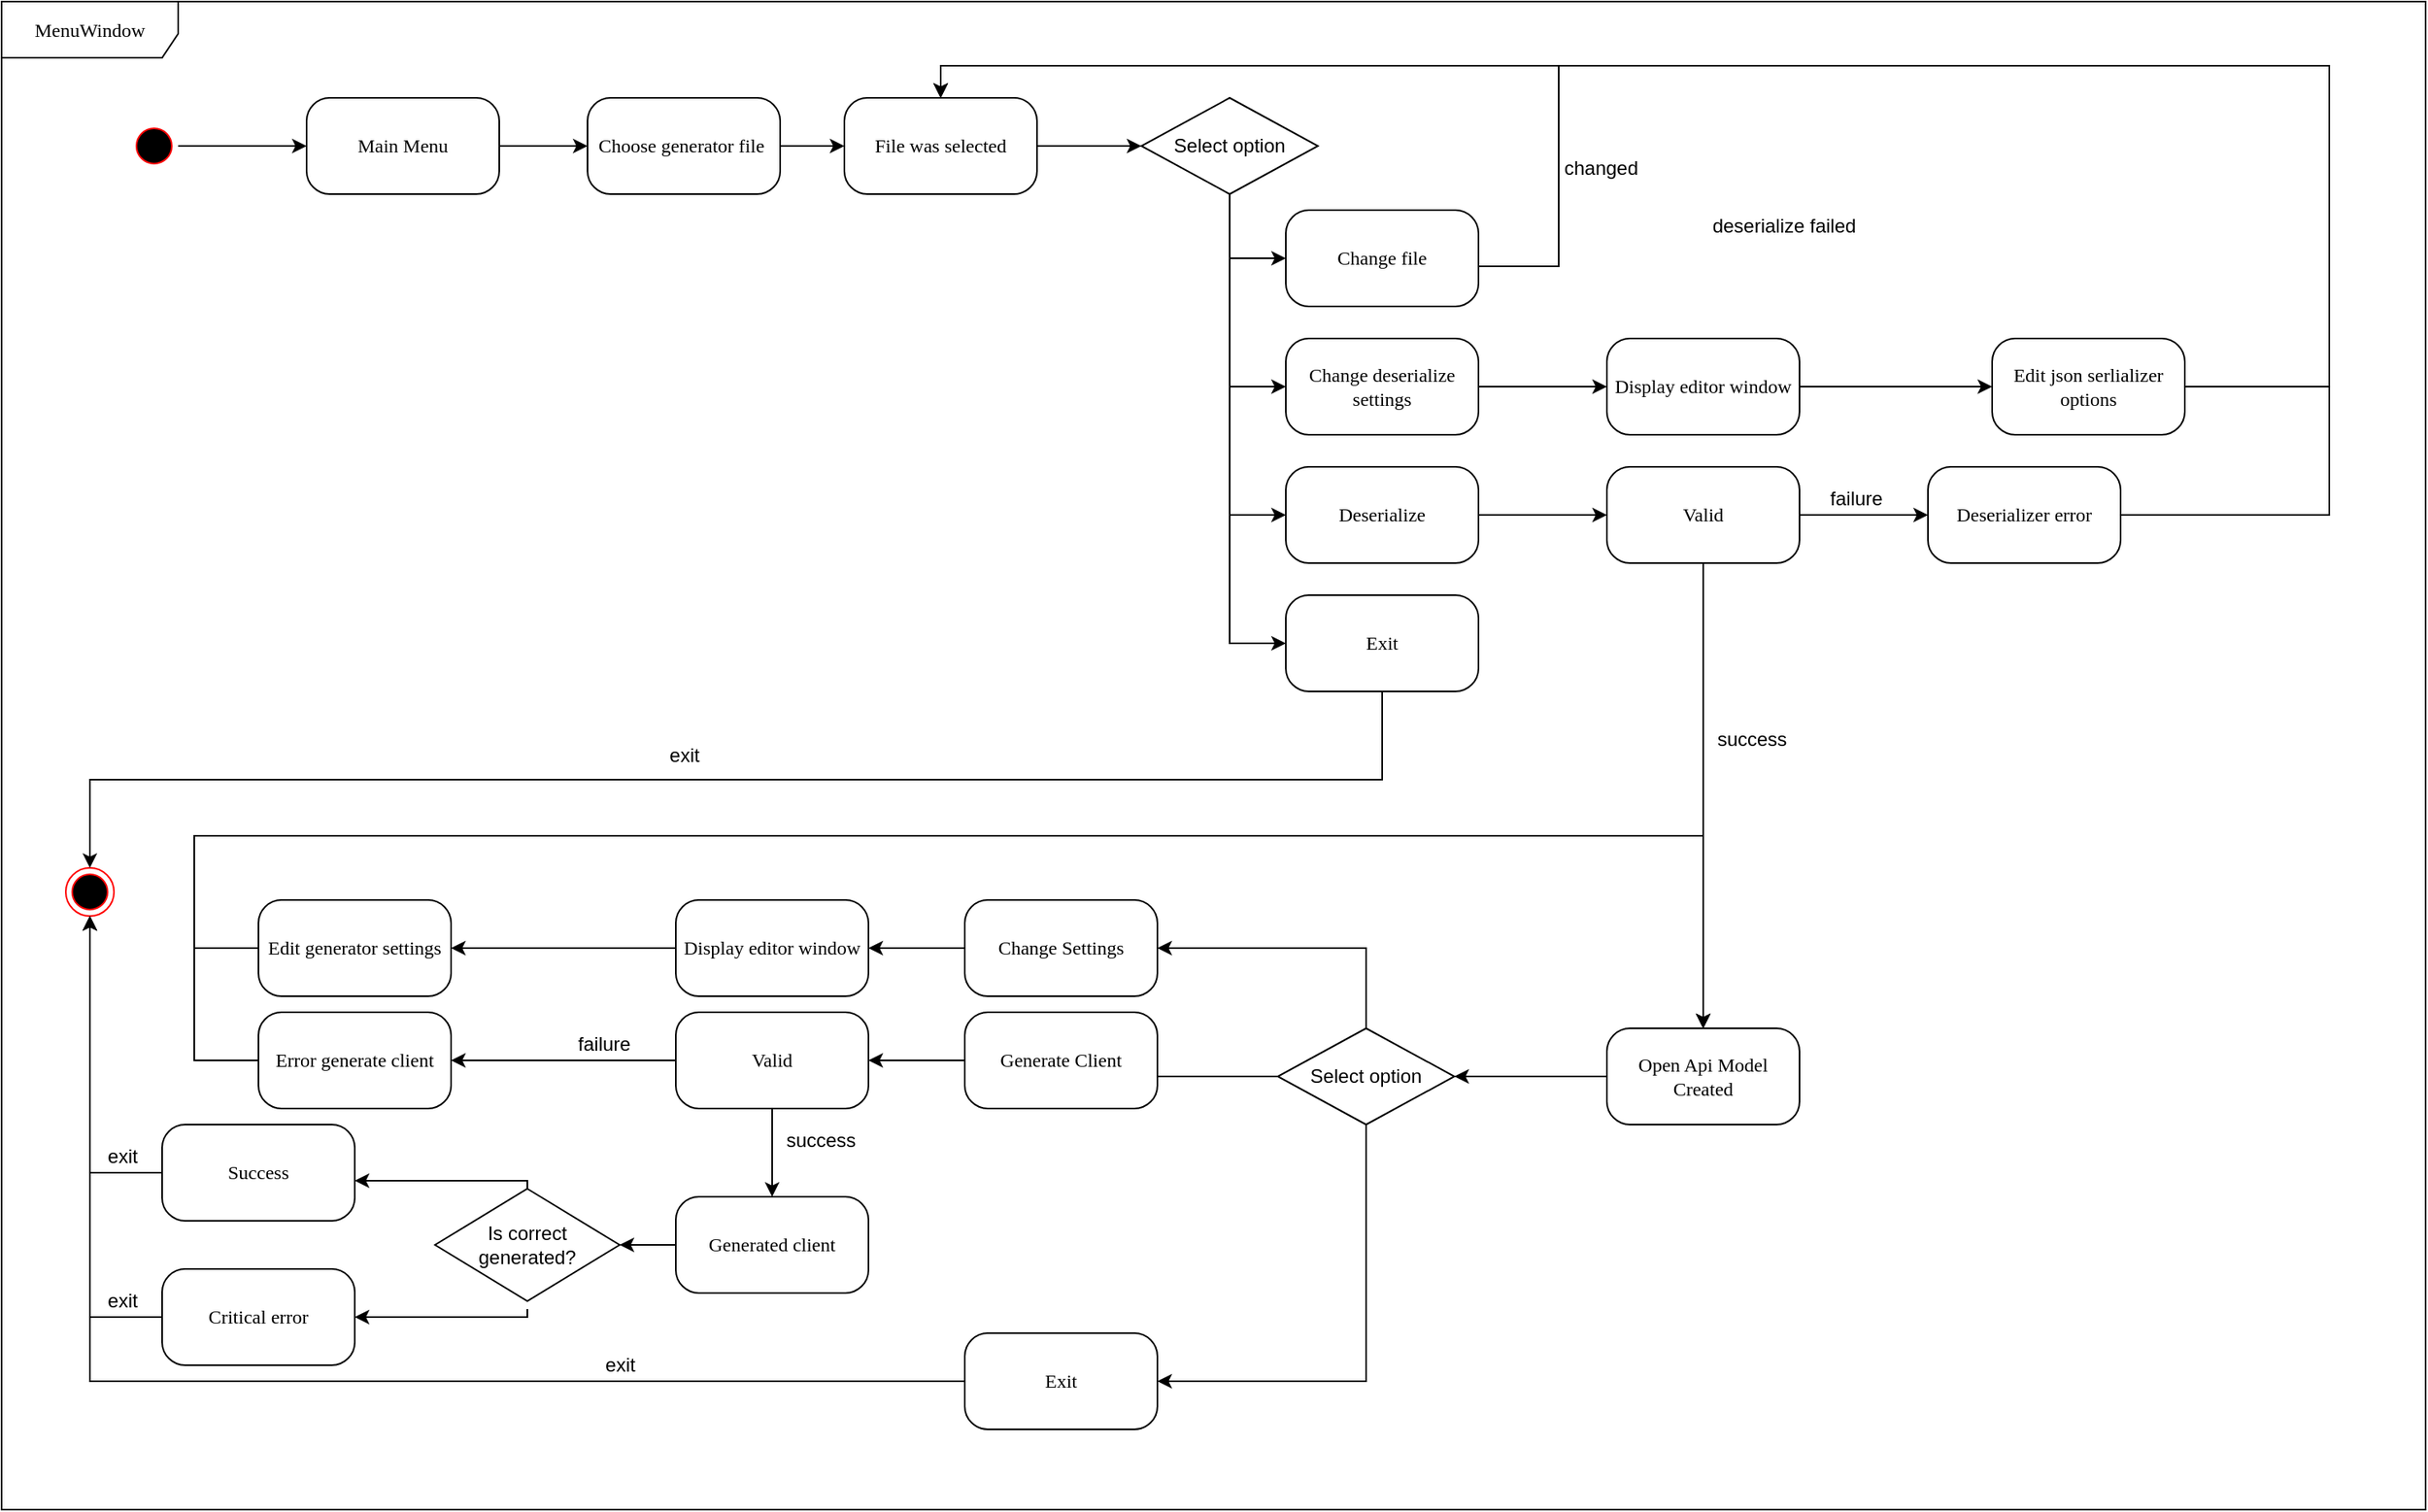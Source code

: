 <mxfile version="13.1.11" type="github"><diagram name="Page-1" id="58cdce13-f638-feb5-8d6f-7d28b1aa9fa0"><mxGraphModel dx="2370" dy="1323" grid="1" gridSize="10" guides="1" tooltips="1" connect="1" arrows="1" fold="1" page="1" pageScale="1" pageWidth="1100" pageHeight="850" background="#ffffff" math="0" shadow="0"><root><mxCell id="0"/><mxCell id="1" parent="0"/><mxCell id="sViH8DPzbsOXZomvuhmy-8" style="edgeStyle=orthogonalEdgeStyle;rounded=0;orthogonalLoop=1;jettySize=auto;html=1;exitX=0.5;exitY=0;exitDx=0;exitDy=0;" edge="1" parent="1" source="382b91b5511bd0f7-1" target="382b91b5511bd0f7-6"><mxGeometry relative="1" as="geometry"/></mxCell><mxCell id="382b91b5511bd0f7-1" value="" style="ellipse;html=1;shape=startState;fillColor=#000000;strokeColor=#ff0000;rounded=1;shadow=0;comic=0;labelBackgroundColor=none;fontFamily=Verdana;fontSize=12;fontColor=#000000;align=center;direction=south;" parent="1" vertex="1"><mxGeometry x="100" y="165" width="30" height="30" as="geometry"/></mxCell><mxCell id="sViH8DPzbsOXZomvuhmy-33" style="edgeStyle=orthogonalEdgeStyle;rounded=0;orthogonalLoop=1;jettySize=auto;html=1;exitX=1;exitY=0.5;exitDx=0;exitDy=0;entryX=0;entryY=0.5;entryDx=0;entryDy=0;strokeColor=#000000;" edge="1" parent="1" source="382b91b5511bd0f7-5" target="382b91b5511bd0f7-7"><mxGeometry relative="1" as="geometry"/></mxCell><mxCell id="382b91b5511bd0f7-5" value="Choose generator file&amp;nbsp;" style="rounded=1;whiteSpace=wrap;html=1;arcSize=24;shadow=0;comic=0;labelBackgroundColor=none;fontFamily=Verdana;fontSize=12;align=center;" parent="1" vertex="1"><mxGeometry x="385" y="150" width="120" height="60" as="geometry"/></mxCell><mxCell id="sViH8DPzbsOXZomvuhmy-31" style="edgeStyle=orthogonalEdgeStyle;rounded=0;orthogonalLoop=1;jettySize=auto;html=1;exitX=1;exitY=0.5;exitDx=0;exitDy=0;entryX=0;entryY=0.5;entryDx=0;entryDy=0;strokeColor=#000000;" edge="1" parent="1" source="382b91b5511bd0f7-6" target="382b91b5511bd0f7-5"><mxGeometry relative="1" as="geometry"/></mxCell><mxCell id="382b91b5511bd0f7-6" value="Main Menu" style="rounded=1;whiteSpace=wrap;html=1;arcSize=24;shadow=0;comic=0;labelBackgroundColor=none;fontFamily=Verdana;fontSize=12;align=center;" parent="1" vertex="1"><mxGeometry x="210" y="150" width="120" height="60" as="geometry"/></mxCell><mxCell id="sViH8DPzbsOXZomvuhmy-34" style="edgeStyle=orthogonalEdgeStyle;rounded=0;orthogonalLoop=1;jettySize=auto;html=1;exitX=1;exitY=0.5;exitDx=0;exitDy=0;entryX=0;entryY=0.5;entryDx=0;entryDy=0;strokeColor=#000000;" edge="1" parent="1" source="382b91b5511bd0f7-7" target="sViH8DPzbsOXZomvuhmy-12"><mxGeometry relative="1" as="geometry"/></mxCell><mxCell id="382b91b5511bd0f7-7" value="File was selected" style="rounded=1;whiteSpace=wrap;html=1;arcSize=24;shadow=0;comic=0;labelBackgroundColor=none;fontFamily=Verdana;fontSize=12;align=center;" parent="1" vertex="1"><mxGeometry x="545" y="150" width="120" height="60" as="geometry"/></mxCell><mxCell id="sViH8DPzbsOXZomvuhmy-36" style="edgeStyle=orthogonalEdgeStyle;rounded=0;orthogonalLoop=1;jettySize=auto;html=1;exitX=0.5;exitY=0;exitDx=0;exitDy=0;entryX=0.5;entryY=0;entryDx=0;entryDy=0;strokeColor=#000000;" edge="1" parent="1" source="382b91b5511bd0f7-9" target="382b91b5511bd0f7-7"><mxGeometry relative="1" as="geometry"><Array as="points"><mxPoint x="990" y="255"/><mxPoint x="990" y="130"/><mxPoint x="605" y="130"/></Array></mxGeometry></mxCell><mxCell id="382b91b5511bd0f7-9" value="Change file" style="rounded=1;whiteSpace=wrap;html=1;arcSize=24;shadow=0;comic=0;labelBackgroundColor=none;fontFamily=Verdana;fontSize=12;align=center;" parent="1" vertex="1"><mxGeometry x="820" y="220" width="120" height="60" as="geometry"/></mxCell><mxCell id="sViH8DPzbsOXZomvuhmy-45" value="" style="edgeStyle=orthogonalEdgeStyle;rounded=0;orthogonalLoop=1;jettySize=auto;html=1;strokeColor=#000000;" edge="1" parent="1" source="382b91b5511bd0f7-10" target="sViH8DPzbsOXZomvuhmy-44"><mxGeometry relative="1" as="geometry"/></mxCell><mxCell id="382b91b5511bd0f7-10" value="Deserialize" style="rounded=1;whiteSpace=wrap;html=1;arcSize=24;shadow=0;comic=0;labelBackgroundColor=none;fontFamily=Verdana;fontSize=12;align=center;" parent="1" vertex="1"><mxGeometry x="820" y="380" width="120" height="60" as="geometry"/></mxCell><mxCell id="sViH8DPzbsOXZomvuhmy-51" value="" style="edgeStyle=orthogonalEdgeStyle;rounded=0;orthogonalLoop=1;jettySize=auto;html=1;strokeColor=#000000;" edge="1" parent="1" source="sViH8DPzbsOXZomvuhmy-44" target="sViH8DPzbsOXZomvuhmy-50"><mxGeometry relative="1" as="geometry"/></mxCell><mxCell id="sViH8DPzbsOXZomvuhmy-61" value="" style="edgeStyle=orthogonalEdgeStyle;rounded=0;orthogonalLoop=1;jettySize=auto;html=1;strokeColor=#000000;" edge="1" parent="1" source="sViH8DPzbsOXZomvuhmy-44" target="sViH8DPzbsOXZomvuhmy-60"><mxGeometry relative="1" as="geometry"/></mxCell><mxCell id="sViH8DPzbsOXZomvuhmy-44" value="Valid" style="rounded=1;whiteSpace=wrap;html=1;arcSize=24;shadow=0;comic=0;labelBackgroundColor=none;fontFamily=Verdana;fontSize=12;align=center;" vertex="1" parent="1"><mxGeometry x="1020" y="380" width="120" height="60" as="geometry"/></mxCell><mxCell id="sViH8DPzbsOXZomvuhmy-62" style="edgeStyle=orthogonalEdgeStyle;rounded=0;orthogonalLoop=1;jettySize=auto;html=1;exitX=1;exitY=0.5;exitDx=0;exitDy=0;entryX=0.5;entryY=0;entryDx=0;entryDy=0;strokeColor=#000000;" edge="1" parent="1" source="sViH8DPzbsOXZomvuhmy-60" target="382b91b5511bd0f7-7"><mxGeometry relative="1" as="geometry"><Array as="points"><mxPoint x="1470" y="410"/><mxPoint x="1470" y="130"/><mxPoint x="605" y="130"/></Array></mxGeometry></mxCell><mxCell id="sViH8DPzbsOXZomvuhmy-60" value="Deserializer error" style="rounded=1;whiteSpace=wrap;html=1;arcSize=24;shadow=0;comic=0;labelBackgroundColor=none;fontFamily=Verdana;fontSize=12;align=center;" vertex="1" parent="1"><mxGeometry x="1220" y="380" width="120" height="60" as="geometry"/></mxCell><mxCell id="sViH8DPzbsOXZomvuhmy-68" style="edgeStyle=orthogonalEdgeStyle;rounded=0;orthogonalLoop=1;jettySize=auto;html=1;exitX=0;exitY=0.5;exitDx=0;exitDy=0;entryX=1;entryY=0.5;entryDx=0;entryDy=0;strokeColor=#000000;" edge="1" parent="1" source="sViH8DPzbsOXZomvuhmy-50" target="sViH8DPzbsOXZomvuhmy-67"><mxGeometry relative="1" as="geometry"/></mxCell><mxCell id="sViH8DPzbsOXZomvuhmy-50" value="Open Api Model Created" style="rounded=1;whiteSpace=wrap;html=1;arcSize=24;shadow=0;comic=0;labelBackgroundColor=none;fontFamily=Verdana;fontSize=12;align=center;" vertex="1" parent="1"><mxGeometry x="1020" y="730" width="120" height="60" as="geometry"/></mxCell><mxCell id="2a3bc250acf0617d-8" value="MenuWindow" style="shape=umlFrame;whiteSpace=wrap;html=1;rounded=1;shadow=0;comic=0;labelBackgroundColor=none;strokeWidth=1;fontFamily=Verdana;fontSize=12;align=center;width=110;height=35;" parent="1" vertex="1"><mxGeometry x="20" y="90" width="1510" height="940" as="geometry"/></mxCell><mxCell id="sViH8DPzbsOXZomvuhmy-6" value="" style="ellipse;html=1;shape=endState;fillColor=#000000;strokeColor=#ff0000;rounded=1;shadow=0;comic=0;labelBackgroundColor=none;fontFamily=Verdana;fontSize=12;fontColor=#000000;align=center;" vertex="1" parent="1"><mxGeometry x="60" y="630" width="30" height="30" as="geometry"/></mxCell><mxCell id="sViH8DPzbsOXZomvuhmy-9" value="exit" style="text;html=1;align=center;verticalAlign=middle;resizable=0;points=[];autosize=1;" vertex="1" parent="1"><mxGeometry x="430" y="550" width="30" height="20" as="geometry"/></mxCell><mxCell id="sViH8DPzbsOXZomvuhmy-39" style="edgeStyle=orthogonalEdgeStyle;rounded=0;orthogonalLoop=1;jettySize=auto;html=1;exitX=0.5;exitY=1;exitDx=0;exitDy=0;entryX=0;entryY=0.5;entryDx=0;entryDy=0;strokeColor=#000000;" edge="1" parent="1" source="sViH8DPzbsOXZomvuhmy-12" target="sViH8DPzbsOXZomvuhmy-23"><mxGeometry relative="1" as="geometry"/></mxCell><mxCell id="sViH8DPzbsOXZomvuhmy-40" style="edgeStyle=orthogonalEdgeStyle;rounded=0;orthogonalLoop=1;jettySize=auto;html=1;exitX=0.5;exitY=1;exitDx=0;exitDy=0;entryX=0;entryY=0.5;entryDx=0;entryDy=0;strokeColor=#000000;" edge="1" parent="1" source="sViH8DPzbsOXZomvuhmy-12" target="382b91b5511bd0f7-10"><mxGeometry relative="1" as="geometry"/></mxCell><mxCell id="sViH8DPzbsOXZomvuhmy-41" style="edgeStyle=orthogonalEdgeStyle;rounded=0;orthogonalLoop=1;jettySize=auto;html=1;exitX=0.5;exitY=1;exitDx=0;exitDy=0;entryX=0;entryY=0.5;entryDx=0;entryDy=0;strokeColor=#000000;" edge="1" parent="1" source="sViH8DPzbsOXZomvuhmy-12" target="sViH8DPzbsOXZomvuhmy-18"><mxGeometry relative="1" as="geometry"/></mxCell><mxCell id="sViH8DPzbsOXZomvuhmy-42" style="edgeStyle=orthogonalEdgeStyle;rounded=0;orthogonalLoop=1;jettySize=auto;html=1;exitX=0.5;exitY=1;exitDx=0;exitDy=0;entryX=0;entryY=0.5;entryDx=0;entryDy=0;strokeColor=#000000;" edge="1" parent="1" source="sViH8DPzbsOXZomvuhmy-12" target="382b91b5511bd0f7-9"><mxGeometry relative="1" as="geometry"/></mxCell><mxCell id="sViH8DPzbsOXZomvuhmy-12" value="Select option" style="rhombus;whiteSpace=wrap;html=1;" vertex="1" parent="1"><mxGeometry x="730" y="150" width="110" height="60" as="geometry"/></mxCell><mxCell id="sViH8DPzbsOXZomvuhmy-64" value="" style="edgeStyle=orthogonalEdgeStyle;rounded=0;orthogonalLoop=1;jettySize=auto;html=1;strokeColor=#000000;" edge="1" parent="1" source="sViH8DPzbsOXZomvuhmy-18" target="sViH8DPzbsOXZomvuhmy-63"><mxGeometry relative="1" as="geometry"/></mxCell><mxCell id="sViH8DPzbsOXZomvuhmy-18" value="Change deserialize settings" style="rounded=1;whiteSpace=wrap;html=1;arcSize=24;shadow=0;comic=0;labelBackgroundColor=none;fontFamily=Verdana;fontSize=12;align=center;" vertex="1" parent="1"><mxGeometry x="820" y="300" width="120" height="60" as="geometry"/></mxCell><mxCell id="sViH8DPzbsOXZomvuhmy-66" value="" style="edgeStyle=orthogonalEdgeStyle;rounded=0;orthogonalLoop=1;jettySize=auto;html=1;strokeColor=#000000;entryX=0;entryY=0.5;entryDx=0;entryDy=0;" edge="1" parent="1" source="sViH8DPzbsOXZomvuhmy-63" target="sViH8DPzbsOXZomvuhmy-53"><mxGeometry relative="1" as="geometry"><mxPoint x="1220" y="330" as="targetPoint"/></mxGeometry></mxCell><mxCell id="sViH8DPzbsOXZomvuhmy-63" value="Display editor window" style="rounded=1;whiteSpace=wrap;html=1;arcSize=24;shadow=0;comic=0;labelBackgroundColor=none;fontFamily=Verdana;fontSize=12;align=center;" vertex="1" parent="1"><mxGeometry x="1020" y="300" width="120" height="60" as="geometry"/></mxCell><mxCell id="sViH8DPzbsOXZomvuhmy-56" style="edgeStyle=orthogonalEdgeStyle;rounded=0;orthogonalLoop=1;jettySize=auto;html=1;exitX=1;exitY=0.5;exitDx=0;exitDy=0;entryX=0.5;entryY=0;entryDx=0;entryDy=0;strokeColor=#000000;" edge="1" parent="1" source="sViH8DPzbsOXZomvuhmy-53" target="382b91b5511bd0f7-7"><mxGeometry relative="1" as="geometry"><Array as="points"><mxPoint x="1470" y="330"/><mxPoint x="1470" y="130"/><mxPoint x="605" y="130"/></Array></mxGeometry></mxCell><mxCell id="sViH8DPzbsOXZomvuhmy-53" value="Edit json serlializer options" style="rounded=1;whiteSpace=wrap;html=1;arcSize=24;shadow=0;comic=0;labelBackgroundColor=none;fontFamily=Verdana;fontSize=12;align=center;" vertex="1" parent="1"><mxGeometry x="1260" y="300" width="120" height="60" as="geometry"/></mxCell><mxCell id="sViH8DPzbsOXZomvuhmy-105" style="edgeStyle=orthogonalEdgeStyle;rounded=0;orthogonalLoop=1;jettySize=auto;html=1;exitX=0.5;exitY=1;exitDx=0;exitDy=0;entryX=0.5;entryY=0;entryDx=0;entryDy=0;strokeColor=#000000;" edge="1" parent="1" source="sViH8DPzbsOXZomvuhmy-23" target="sViH8DPzbsOXZomvuhmy-6"><mxGeometry relative="1" as="geometry"/></mxCell><mxCell id="sViH8DPzbsOXZomvuhmy-23" value="Exit" style="rounded=1;whiteSpace=wrap;html=1;arcSize=24;shadow=0;comic=0;labelBackgroundColor=none;fontFamily=Verdana;fontSize=12;align=center;" vertex="1" parent="1"><mxGeometry x="820" y="460" width="120" height="60" as="geometry"/></mxCell><mxCell id="sViH8DPzbsOXZomvuhmy-48" value="deserialize failed" style="text;html=1;align=center;verticalAlign=middle;resizable=0;points=[];autosize=1;" vertex="1" parent="1"><mxGeometry x="1080" y="220" width="100" height="20" as="geometry"/></mxCell><mxCell id="sViH8DPzbsOXZomvuhmy-49" value="changed" style="text;html=1;align=center;verticalAlign=middle;resizable=0;points=[];autosize=1;" vertex="1" parent="1"><mxGeometry x="986" y="184" width="60" height="20" as="geometry"/></mxCell><mxCell id="sViH8DPzbsOXZomvuhmy-52" value="success" style="text;html=1;align=center;verticalAlign=middle;resizable=0;points=[];autosize=1;" vertex="1" parent="1"><mxGeometry x="1080" y="540" width="60" height="20" as="geometry"/></mxCell><mxCell id="sViH8DPzbsOXZomvuhmy-58" value="failure" style="text;html=1;align=center;verticalAlign=middle;resizable=0;points=[];autosize=1;" vertex="1" parent="1"><mxGeometry x="1150" y="390" width="50" height="20" as="geometry"/></mxCell><mxCell id="sViH8DPzbsOXZomvuhmy-74" style="edgeStyle=orthogonalEdgeStyle;rounded=0;orthogonalLoop=1;jettySize=auto;html=1;exitX=0;exitY=0.5;exitDx=0;exitDy=0;strokeColor=#000000;" edge="1" parent="1" source="sViH8DPzbsOXZomvuhmy-67"><mxGeometry relative="1" as="geometry"><mxPoint x="730" y="760" as="targetPoint"/></mxGeometry></mxCell><mxCell id="sViH8DPzbsOXZomvuhmy-76" style="edgeStyle=orthogonalEdgeStyle;rounded=0;orthogonalLoop=1;jettySize=auto;html=1;exitX=0.5;exitY=1;exitDx=0;exitDy=0;entryX=1;entryY=0.5;entryDx=0;entryDy=0;strokeColor=#000000;" edge="1" parent="1" source="sViH8DPzbsOXZomvuhmy-67" target="sViH8DPzbsOXZomvuhmy-73"><mxGeometry relative="1" as="geometry"/></mxCell><mxCell id="sViH8DPzbsOXZomvuhmy-91" style="edgeStyle=orthogonalEdgeStyle;rounded=0;orthogonalLoop=1;jettySize=auto;html=1;exitX=0.5;exitY=0;exitDx=0;exitDy=0;entryX=1;entryY=0.5;entryDx=0;entryDy=0;strokeColor=#000000;" edge="1" parent="1" source="sViH8DPzbsOXZomvuhmy-67" target="sViH8DPzbsOXZomvuhmy-72"><mxGeometry relative="1" as="geometry"/></mxCell><mxCell id="sViH8DPzbsOXZomvuhmy-67" value="Select option" style="rhombus;whiteSpace=wrap;html=1;" vertex="1" parent="1"><mxGeometry x="815" y="730" width="110" height="60" as="geometry"/></mxCell><mxCell id="sViH8DPzbsOXZomvuhmy-78" value="" style="edgeStyle=orthogonalEdgeStyle;rounded=0;orthogonalLoop=1;jettySize=auto;html=1;strokeColor=#000000;" edge="1" parent="1" source="sViH8DPzbsOXZomvuhmy-71" target="sViH8DPzbsOXZomvuhmy-77"><mxGeometry relative="1" as="geometry"/></mxCell><mxCell id="sViH8DPzbsOXZomvuhmy-71" value="Generate Client" style="rounded=1;whiteSpace=wrap;html=1;arcSize=24;shadow=0;comic=0;labelBackgroundColor=none;fontFamily=Verdana;fontSize=12;align=center;" vertex="1" parent="1"><mxGeometry x="620" y="720" width="120" height="60" as="geometry"/></mxCell><mxCell id="sViH8DPzbsOXZomvuhmy-96" style="edgeStyle=orthogonalEdgeStyle;rounded=0;orthogonalLoop=1;jettySize=auto;html=1;exitX=0;exitY=0.5;exitDx=0;exitDy=0;entryX=1;entryY=0.5;entryDx=0;entryDy=0;strokeColor=#000000;" edge="1" parent="1" source="sViH8DPzbsOXZomvuhmy-77" target="sViH8DPzbsOXZomvuhmy-83"><mxGeometry relative="1" as="geometry"/></mxCell><mxCell id="sViH8DPzbsOXZomvuhmy-102" style="edgeStyle=orthogonalEdgeStyle;rounded=0;orthogonalLoop=1;jettySize=auto;html=1;exitX=0.5;exitY=1;exitDx=0;exitDy=0;entryX=0.5;entryY=0;entryDx=0;entryDy=0;strokeColor=#000000;" edge="1" parent="1" source="sViH8DPzbsOXZomvuhmy-77" target="sViH8DPzbsOXZomvuhmy-79"><mxGeometry relative="1" as="geometry"/></mxCell><mxCell id="sViH8DPzbsOXZomvuhmy-77" value="Valid" style="rounded=1;whiteSpace=wrap;html=1;arcSize=24;shadow=0;comic=0;labelBackgroundColor=none;fontFamily=Verdana;fontSize=12;align=center;" vertex="1" parent="1"><mxGeometry x="440" y="720" width="120" height="60" as="geometry"/></mxCell><mxCell id="sViH8DPzbsOXZomvuhmy-115" style="edgeStyle=orthogonalEdgeStyle;rounded=0;orthogonalLoop=1;jettySize=auto;html=1;exitX=0;exitY=0.5;exitDx=0;exitDy=0;entryX=0.5;entryY=0;entryDx=0;entryDy=0;strokeColor=#000000;" edge="1" parent="1" source="sViH8DPzbsOXZomvuhmy-83" target="sViH8DPzbsOXZomvuhmy-50"><mxGeometry relative="1" as="geometry"><Array as="points"><mxPoint x="140" y="750"/><mxPoint x="140" y="610"/><mxPoint x="1080" y="610"/></Array></mxGeometry></mxCell><mxCell id="sViH8DPzbsOXZomvuhmy-83" value="Error generate client" style="rounded=1;whiteSpace=wrap;html=1;arcSize=24;shadow=0;comic=0;labelBackgroundColor=none;fontFamily=Verdana;fontSize=12;align=center;" vertex="1" parent="1"><mxGeometry x="180" y="720" width="120" height="60" as="geometry"/></mxCell><mxCell id="sViH8DPzbsOXZomvuhmy-116" style="edgeStyle=orthogonalEdgeStyle;rounded=0;orthogonalLoop=1;jettySize=auto;html=1;exitX=0;exitY=0.5;exitDx=0;exitDy=0;entryX=1;entryY=0.5;entryDx=0;entryDy=0;strokeColor=#000000;" edge="1" parent="1" source="sViH8DPzbsOXZomvuhmy-79" target="sViH8DPzbsOXZomvuhmy-114"><mxGeometry relative="1" as="geometry"/></mxCell><mxCell id="sViH8DPzbsOXZomvuhmy-79" value="Generated client" style="rounded=1;whiteSpace=wrap;html=1;arcSize=24;shadow=0;comic=0;labelBackgroundColor=none;fontFamily=Verdana;fontSize=12;align=center;" vertex="1" parent="1"><mxGeometry x="440" y="835" width="120" height="60" as="geometry"/></mxCell><mxCell id="sViH8DPzbsOXZomvuhmy-88" value="" style="edgeStyle=orthogonalEdgeStyle;rounded=0;orthogonalLoop=1;jettySize=auto;html=1;strokeColor=#000000;" edge="1" parent="1" source="sViH8DPzbsOXZomvuhmy-72" target="sViH8DPzbsOXZomvuhmy-87"><mxGeometry relative="1" as="geometry"/></mxCell><mxCell id="sViH8DPzbsOXZomvuhmy-72" value="Change Settings" style="rounded=1;whiteSpace=wrap;html=1;arcSize=24;shadow=0;comic=0;labelBackgroundColor=none;fontFamily=Verdana;fontSize=12;align=center;" vertex="1" parent="1"><mxGeometry x="620" y="650" width="120" height="60" as="geometry"/></mxCell><mxCell id="sViH8DPzbsOXZomvuhmy-90" value="" style="edgeStyle=orthogonalEdgeStyle;rounded=0;orthogonalLoop=1;jettySize=auto;html=1;strokeColor=#000000;" edge="1" parent="1" source="sViH8DPzbsOXZomvuhmy-87" target="sViH8DPzbsOXZomvuhmy-89"><mxGeometry relative="1" as="geometry"/></mxCell><mxCell id="sViH8DPzbsOXZomvuhmy-87" value="Display editor window" style="rounded=1;whiteSpace=wrap;html=1;arcSize=24;shadow=0;comic=0;labelBackgroundColor=none;fontFamily=Verdana;fontSize=12;align=center;" vertex="1" parent="1"><mxGeometry x="440" y="650" width="120" height="60" as="geometry"/></mxCell><mxCell id="sViH8DPzbsOXZomvuhmy-95" style="edgeStyle=orthogonalEdgeStyle;rounded=0;orthogonalLoop=1;jettySize=auto;html=1;exitX=0;exitY=0.5;exitDx=0;exitDy=0;entryX=0.5;entryY=0;entryDx=0;entryDy=0;strokeColor=#000000;" edge="1" parent="1" source="sViH8DPzbsOXZomvuhmy-89" target="sViH8DPzbsOXZomvuhmy-50"><mxGeometry relative="1" as="geometry"><Array as="points"><mxPoint x="140" y="680"/><mxPoint x="140" y="610"/><mxPoint x="1080" y="610"/></Array></mxGeometry></mxCell><mxCell id="sViH8DPzbsOXZomvuhmy-89" value="Edit generator settings" style="rounded=1;whiteSpace=wrap;html=1;arcSize=24;shadow=0;comic=0;labelBackgroundColor=none;fontFamily=Verdana;fontSize=12;align=center;" vertex="1" parent="1"><mxGeometry x="180" y="650" width="120" height="60" as="geometry"/></mxCell><mxCell id="sViH8DPzbsOXZomvuhmy-107" style="edgeStyle=orthogonalEdgeStyle;rounded=0;orthogonalLoop=1;jettySize=auto;html=1;exitX=0;exitY=0.5;exitDx=0;exitDy=0;entryX=0.5;entryY=1;entryDx=0;entryDy=0;strokeColor=#000000;" edge="1" parent="1" source="sViH8DPzbsOXZomvuhmy-73" target="sViH8DPzbsOXZomvuhmy-6"><mxGeometry relative="1" as="geometry"/></mxCell><mxCell id="sViH8DPzbsOXZomvuhmy-73" value="Exit" style="rounded=1;whiteSpace=wrap;html=1;arcSize=24;shadow=0;comic=0;labelBackgroundColor=none;fontFamily=Verdana;fontSize=12;align=center;" vertex="1" parent="1"><mxGeometry x="620" y="920" width="120" height="60" as="geometry"/></mxCell><mxCell id="sViH8DPzbsOXZomvuhmy-98" value="failure" style="text;html=1;align=center;verticalAlign=middle;resizable=0;points=[];autosize=1;" vertex="1" parent="1"><mxGeometry x="370" y="730" width="50" height="20" as="geometry"/></mxCell><mxCell id="sViH8DPzbsOXZomvuhmy-101" value="success" style="text;html=1;align=center;verticalAlign=middle;resizable=0;points=[];autosize=1;" vertex="1" parent="1"><mxGeometry x="500" y="790" width="60" height="20" as="geometry"/></mxCell><mxCell id="sViH8DPzbsOXZomvuhmy-111" style="edgeStyle=orthogonalEdgeStyle;rounded=0;orthogonalLoop=1;jettySize=auto;html=1;exitX=0;exitY=0.5;exitDx=0;exitDy=0;entryX=0.5;entryY=1;entryDx=0;entryDy=0;strokeColor=#000000;" edge="1" parent="1" source="sViH8DPzbsOXZomvuhmy-108" target="sViH8DPzbsOXZomvuhmy-6"><mxGeometry relative="1" as="geometry"/></mxCell><mxCell id="sViH8DPzbsOXZomvuhmy-108" value="Success" style="rounded=1;whiteSpace=wrap;html=1;arcSize=24;shadow=0;comic=0;labelBackgroundColor=none;fontFamily=Verdana;fontSize=12;align=center;" vertex="1" parent="1"><mxGeometry x="120" y="790" width="120" height="60" as="geometry"/></mxCell><mxCell id="sViH8DPzbsOXZomvuhmy-112" style="edgeStyle=orthogonalEdgeStyle;rounded=0;orthogonalLoop=1;jettySize=auto;html=1;entryX=0.5;entryY=1;entryDx=0;entryDy=0;strokeColor=#000000;" edge="1" parent="1" source="sViH8DPzbsOXZomvuhmy-109" target="sViH8DPzbsOXZomvuhmy-6"><mxGeometry relative="1" as="geometry"/></mxCell><mxCell id="sViH8DPzbsOXZomvuhmy-109" value="Critical error" style="rounded=1;whiteSpace=wrap;html=1;arcSize=24;shadow=0;comic=0;labelBackgroundColor=none;fontFamily=Verdana;fontSize=12;align=center;" vertex="1" parent="1"><mxGeometry x="120" y="880" width="120" height="60" as="geometry"/></mxCell><mxCell id="sViH8DPzbsOXZomvuhmy-119" style="edgeStyle=orthogonalEdgeStyle;rounded=0;orthogonalLoop=1;jettySize=auto;html=1;exitX=0.5;exitY=1;exitDx=0;exitDy=0;entryX=1;entryY=0.5;entryDx=0;entryDy=0;strokeColor=#000000;" edge="1" parent="1" target="sViH8DPzbsOXZomvuhmy-109"><mxGeometry relative="1" as="geometry"><mxPoint x="347.5" y="905" as="sourcePoint"/><Array as="points"><mxPoint x="347" y="910"/></Array></mxGeometry></mxCell><mxCell id="sViH8DPzbsOXZomvuhmy-120" style="edgeStyle=orthogonalEdgeStyle;rounded=0;orthogonalLoop=1;jettySize=auto;html=1;exitX=0.5;exitY=0;exitDx=0;exitDy=0;entryX=1;entryY=0.5;entryDx=0;entryDy=0;strokeColor=#000000;" edge="1" parent="1" source="sViH8DPzbsOXZomvuhmy-114"><mxGeometry relative="1" as="geometry"><mxPoint x="240" y="825.0" as="targetPoint"/><Array as="points"><mxPoint x="347" y="825"/></Array></mxGeometry></mxCell><mxCell id="sViH8DPzbsOXZomvuhmy-114" value="Is correct generated?" style="rhombus;whiteSpace=wrap;html=1;" vertex="1" parent="1"><mxGeometry x="290" y="830" width="115" height="70" as="geometry"/></mxCell><mxCell id="sViH8DPzbsOXZomvuhmy-121" value="exit" style="text;html=1;align=center;verticalAlign=middle;resizable=0;points=[];autosize=1;" vertex="1" parent="1"><mxGeometry x="390" y="930" width="30" height="20" as="geometry"/></mxCell><mxCell id="sViH8DPzbsOXZomvuhmy-122" value="exit" style="text;html=1;align=center;verticalAlign=middle;resizable=0;points=[];autosize=1;" vertex="1" parent="1"><mxGeometry x="80" y="800" width="30" height="20" as="geometry"/></mxCell><mxCell id="sViH8DPzbsOXZomvuhmy-123" value="exit" style="text;html=1;align=center;verticalAlign=middle;resizable=0;points=[];autosize=1;" vertex="1" parent="1"><mxGeometry x="80" y="890" width="30" height="20" as="geometry"/></mxCell></root></mxGraphModel></diagram></mxfile>